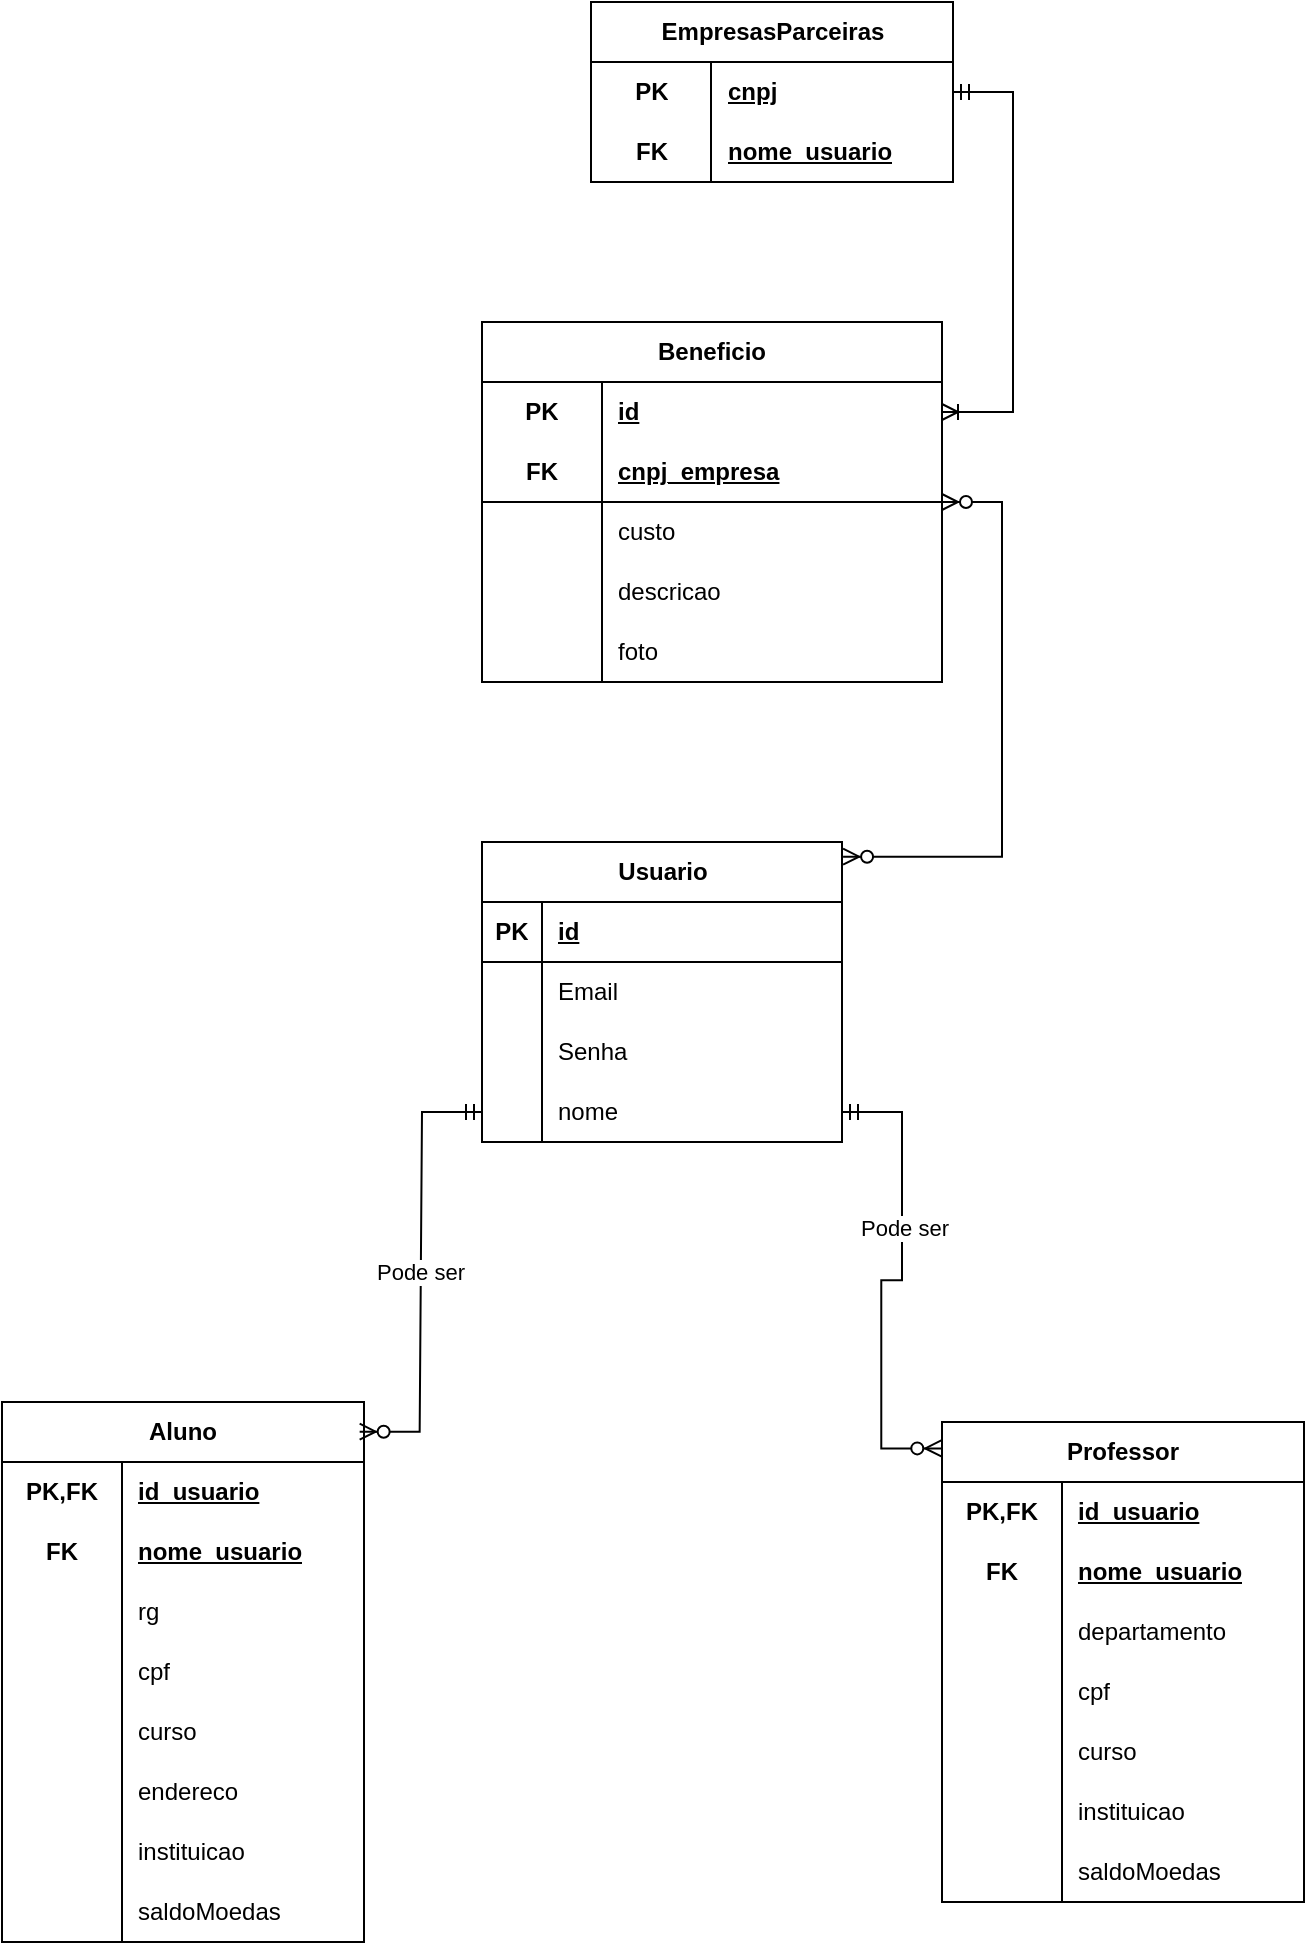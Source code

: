 <mxfile version="28.2.5">
  <diagram name="Página-1" id="c5RzVTUvFR4XCUJ36K5W">
    <mxGraphModel dx="1722" dy="1041" grid="1" gridSize="10" guides="1" tooltips="1" connect="1" arrows="1" fold="1" page="1" pageScale="1" pageWidth="827" pageHeight="1169" math="0" shadow="0">
      <root>
        <mxCell id="0" />
        <mxCell id="1" parent="0" />
        <mxCell id="Tnjlxio_m05dtkCppep4-1" value="Usuario" style="shape=table;startSize=30;container=1;collapsible=1;childLayout=tableLayout;fixedRows=1;rowLines=0;fontStyle=1;align=center;resizeLast=1;html=1;autosize=0;comic=0;shadow=0;swimlaneFillColor=none;strokeColor=default;" vertex="1" parent="1">
          <mxGeometry x="330" y="440" width="180" height="150" as="geometry" />
        </mxCell>
        <mxCell id="Tnjlxio_m05dtkCppep4-2" value="" style="shape=tableRow;horizontal=0;startSize=0;swimlaneHead=0;swimlaneBody=0;fillColor=none;collapsible=0;dropTarget=0;points=[[0,0.5],[1,0.5]];portConstraint=eastwest;top=0;left=0;right=0;bottom=1;autosize=0;comic=0;shadow=0;swimlaneFillColor=none;strokeColor=default;" vertex="1" parent="Tnjlxio_m05dtkCppep4-1">
          <mxGeometry y="30" width="180" height="30" as="geometry" />
        </mxCell>
        <mxCell id="Tnjlxio_m05dtkCppep4-3" value="PK" style="shape=partialRectangle;connectable=0;fillColor=none;top=0;left=0;bottom=0;right=0;fontStyle=1;overflow=hidden;whiteSpace=wrap;html=1;autosize=0;comic=0;shadow=0;swimlaneFillColor=none;strokeColor=default;" vertex="1" parent="Tnjlxio_m05dtkCppep4-2">
          <mxGeometry width="30" height="30" as="geometry">
            <mxRectangle width="30" height="30" as="alternateBounds" />
          </mxGeometry>
        </mxCell>
        <mxCell id="Tnjlxio_m05dtkCppep4-4" value="id" style="shape=partialRectangle;connectable=0;fillColor=none;top=0;left=0;bottom=0;right=0;align=left;spacingLeft=6;fontStyle=5;overflow=hidden;whiteSpace=wrap;html=1;autosize=0;comic=0;shadow=0;swimlaneFillColor=none;strokeColor=default;" vertex="1" parent="Tnjlxio_m05dtkCppep4-2">
          <mxGeometry x="30" width="150" height="30" as="geometry">
            <mxRectangle width="150" height="30" as="alternateBounds" />
          </mxGeometry>
        </mxCell>
        <mxCell id="Tnjlxio_m05dtkCppep4-5" value="" style="shape=tableRow;horizontal=0;startSize=0;swimlaneHead=0;swimlaneBody=0;fillColor=none;collapsible=0;dropTarget=0;points=[[0,0.5],[1,0.5]];portConstraint=eastwest;top=0;left=0;right=0;bottom=0;autosize=0;comic=0;shadow=0;swimlaneFillColor=none;strokeColor=default;" vertex="1" parent="Tnjlxio_m05dtkCppep4-1">
          <mxGeometry y="60" width="180" height="30" as="geometry" />
        </mxCell>
        <mxCell id="Tnjlxio_m05dtkCppep4-6" value="" style="shape=partialRectangle;connectable=0;fillColor=none;top=0;left=0;bottom=0;right=0;editable=1;overflow=hidden;whiteSpace=wrap;html=1;autosize=0;comic=0;shadow=0;swimlaneFillColor=none;strokeColor=default;" vertex="1" parent="Tnjlxio_m05dtkCppep4-5">
          <mxGeometry width="30" height="30" as="geometry">
            <mxRectangle width="30" height="30" as="alternateBounds" />
          </mxGeometry>
        </mxCell>
        <mxCell id="Tnjlxio_m05dtkCppep4-7" value="Email" style="shape=partialRectangle;connectable=0;fillColor=none;top=0;left=0;bottom=0;right=0;align=left;spacingLeft=6;overflow=hidden;whiteSpace=wrap;html=1;autosize=0;comic=0;shadow=0;swimlaneFillColor=none;strokeColor=default;" vertex="1" parent="Tnjlxio_m05dtkCppep4-5">
          <mxGeometry x="30" width="150" height="30" as="geometry">
            <mxRectangle width="150" height="30" as="alternateBounds" />
          </mxGeometry>
        </mxCell>
        <mxCell id="Tnjlxio_m05dtkCppep4-8" value="" style="shape=tableRow;horizontal=0;startSize=0;swimlaneHead=0;swimlaneBody=0;fillColor=none;collapsible=0;dropTarget=0;points=[[0,0.5],[1,0.5]];portConstraint=eastwest;top=0;left=0;right=0;bottom=0;autosize=0;comic=0;shadow=0;swimlaneFillColor=none;strokeColor=default;" vertex="1" parent="Tnjlxio_m05dtkCppep4-1">
          <mxGeometry y="90" width="180" height="30" as="geometry" />
        </mxCell>
        <mxCell id="Tnjlxio_m05dtkCppep4-9" value="" style="shape=partialRectangle;connectable=0;fillColor=none;top=0;left=0;bottom=0;right=0;editable=1;overflow=hidden;whiteSpace=wrap;html=1;autosize=0;comic=0;shadow=0;swimlaneFillColor=none;strokeColor=default;" vertex="1" parent="Tnjlxio_m05dtkCppep4-8">
          <mxGeometry width="30" height="30" as="geometry">
            <mxRectangle width="30" height="30" as="alternateBounds" />
          </mxGeometry>
        </mxCell>
        <mxCell id="Tnjlxio_m05dtkCppep4-10" value="Senha" style="shape=partialRectangle;connectable=0;fillColor=none;top=0;left=0;bottom=0;right=0;align=left;spacingLeft=6;overflow=hidden;whiteSpace=wrap;html=1;autosize=0;comic=0;shadow=0;swimlaneFillColor=none;strokeColor=default;" vertex="1" parent="Tnjlxio_m05dtkCppep4-8">
          <mxGeometry x="30" width="150" height="30" as="geometry">
            <mxRectangle width="150" height="30" as="alternateBounds" />
          </mxGeometry>
        </mxCell>
        <mxCell id="Tnjlxio_m05dtkCppep4-208" style="shape=tableRow;horizontal=0;startSize=0;swimlaneHead=0;swimlaneBody=0;fillColor=none;collapsible=0;dropTarget=0;points=[[0,0.5],[1,0.5]];portConstraint=eastwest;top=0;left=0;right=0;bottom=0;autosize=0;comic=0;shadow=0;swimlaneFillColor=none;strokeColor=default;" vertex="1" parent="Tnjlxio_m05dtkCppep4-1">
          <mxGeometry y="120" width="180" height="30" as="geometry" />
        </mxCell>
        <mxCell id="Tnjlxio_m05dtkCppep4-209" style="shape=partialRectangle;connectable=0;fillColor=none;top=0;left=0;bottom=0;right=0;editable=1;overflow=hidden;whiteSpace=wrap;html=1;autosize=0;comic=0;shadow=0;swimlaneFillColor=none;strokeColor=default;" vertex="1" parent="Tnjlxio_m05dtkCppep4-208">
          <mxGeometry width="30" height="30" as="geometry">
            <mxRectangle width="30" height="30" as="alternateBounds" />
          </mxGeometry>
        </mxCell>
        <mxCell id="Tnjlxio_m05dtkCppep4-210" value="nome" style="shape=partialRectangle;connectable=0;fillColor=none;top=0;left=0;bottom=0;right=0;align=left;spacingLeft=6;overflow=hidden;whiteSpace=wrap;html=1;autosize=0;comic=0;shadow=0;swimlaneFillColor=none;strokeColor=default;" vertex="1" parent="Tnjlxio_m05dtkCppep4-208">
          <mxGeometry x="30" width="150" height="30" as="geometry">
            <mxRectangle width="150" height="30" as="alternateBounds" />
          </mxGeometry>
        </mxCell>
        <mxCell id="Tnjlxio_m05dtkCppep4-44" value="Aluno" style="shape=table;startSize=30;container=1;collapsible=1;childLayout=tableLayout;fixedRows=1;rowLines=0;fontStyle=1;align=center;resizeLast=1;html=1;whiteSpace=wrap;strokeColor=default;autosize=0;comic=0;shadow=0;swimlaneFillColor=none;" vertex="1" parent="1">
          <mxGeometry x="90" y="720" width="181" height="270" as="geometry" />
        </mxCell>
        <mxCell id="Tnjlxio_m05dtkCppep4-45" value="" style="shape=tableRow;horizontal=0;startSize=0;swimlaneHead=0;swimlaneBody=0;fillColor=none;collapsible=0;dropTarget=0;points=[[0,0.5],[1,0.5]];portConstraint=eastwest;top=0;left=0;right=0;bottom=0;html=1;autosize=0;comic=0;shadow=0;swimlaneFillColor=none;strokeColor=default;" vertex="1" parent="Tnjlxio_m05dtkCppep4-44">
          <mxGeometry y="30" width="181" height="30" as="geometry" />
        </mxCell>
        <mxCell id="Tnjlxio_m05dtkCppep4-46" value="PK,FK" style="shape=partialRectangle;connectable=0;fillColor=none;top=0;left=0;bottom=0;right=0;fontStyle=1;overflow=hidden;html=1;whiteSpace=wrap;autosize=0;comic=0;shadow=0;swimlaneFillColor=none;strokeColor=default;" vertex="1" parent="Tnjlxio_m05dtkCppep4-45">
          <mxGeometry width="60" height="30" as="geometry">
            <mxRectangle width="60" height="30" as="alternateBounds" />
          </mxGeometry>
        </mxCell>
        <mxCell id="Tnjlxio_m05dtkCppep4-47" value="id_usuario" style="shape=partialRectangle;connectable=0;fillColor=none;top=0;left=0;bottom=0;right=0;align=left;spacingLeft=6;fontStyle=5;overflow=hidden;html=1;whiteSpace=wrap;autosize=0;comic=0;shadow=0;swimlaneFillColor=none;strokeColor=default;" vertex="1" parent="Tnjlxio_m05dtkCppep4-45">
          <mxGeometry x="60" width="121" height="30" as="geometry">
            <mxRectangle width="121" height="30" as="alternateBounds" />
          </mxGeometry>
        </mxCell>
        <mxCell id="Tnjlxio_m05dtkCppep4-248" style="shape=tableRow;horizontal=0;startSize=0;swimlaneHead=0;swimlaneBody=0;fillColor=none;collapsible=0;dropTarget=0;points=[[0,0.5],[1,0.5]];portConstraint=eastwest;top=0;left=0;right=0;bottom=0;html=1;autosize=0;comic=0;shadow=0;swimlaneFillColor=none;strokeColor=default;" vertex="1" parent="Tnjlxio_m05dtkCppep4-44">
          <mxGeometry y="60" width="181" height="30" as="geometry" />
        </mxCell>
        <mxCell id="Tnjlxio_m05dtkCppep4-249" value="FK" style="shape=partialRectangle;connectable=0;fillColor=none;top=0;left=0;bottom=0;right=0;fontStyle=1;overflow=hidden;html=1;whiteSpace=wrap;autosize=0;comic=0;shadow=0;swimlaneFillColor=none;strokeColor=default;" vertex="1" parent="Tnjlxio_m05dtkCppep4-248">
          <mxGeometry width="60" height="30" as="geometry">
            <mxRectangle width="60" height="30" as="alternateBounds" />
          </mxGeometry>
        </mxCell>
        <mxCell id="Tnjlxio_m05dtkCppep4-250" value="nome_usuario" style="shape=partialRectangle;connectable=0;fillColor=none;top=0;left=0;bottom=0;right=0;align=left;spacingLeft=6;fontStyle=5;overflow=hidden;html=1;whiteSpace=wrap;autosize=0;comic=0;shadow=0;swimlaneFillColor=none;strokeColor=default;" vertex="1" parent="Tnjlxio_m05dtkCppep4-248">
          <mxGeometry x="60" width="121" height="30" as="geometry">
            <mxRectangle width="121" height="30" as="alternateBounds" />
          </mxGeometry>
        </mxCell>
        <mxCell id="Tnjlxio_m05dtkCppep4-51" value="" style="shape=tableRow;horizontal=0;startSize=0;swimlaneHead=0;swimlaneBody=0;fillColor=none;collapsible=0;dropTarget=0;points=[[0,0.5],[1,0.5]];portConstraint=eastwest;top=0;left=0;right=0;bottom=0;html=1;autosize=0;comic=0;shadow=0;swimlaneFillColor=none;strokeColor=default;" vertex="1" parent="Tnjlxio_m05dtkCppep4-44">
          <mxGeometry y="90" width="181" height="30" as="geometry" />
        </mxCell>
        <mxCell id="Tnjlxio_m05dtkCppep4-52" value="" style="shape=partialRectangle;connectable=0;fillColor=none;top=0;left=0;bottom=0;right=0;editable=1;overflow=hidden;html=1;whiteSpace=wrap;autosize=0;comic=0;shadow=0;swimlaneFillColor=none;strokeColor=default;" vertex="1" parent="Tnjlxio_m05dtkCppep4-51">
          <mxGeometry width="60" height="30" as="geometry">
            <mxRectangle width="60" height="30" as="alternateBounds" />
          </mxGeometry>
        </mxCell>
        <mxCell id="Tnjlxio_m05dtkCppep4-53" value="rg" style="shape=partialRectangle;connectable=0;fillColor=none;top=0;left=0;bottom=0;right=0;align=left;spacingLeft=6;overflow=hidden;html=1;whiteSpace=wrap;autosize=0;comic=0;shadow=0;swimlaneFillColor=none;strokeColor=default;" vertex="1" parent="Tnjlxio_m05dtkCppep4-51">
          <mxGeometry x="60" width="121" height="30" as="geometry">
            <mxRectangle width="121" height="30" as="alternateBounds" />
          </mxGeometry>
        </mxCell>
        <mxCell id="Tnjlxio_m05dtkCppep4-220" style="shape=tableRow;horizontal=0;startSize=0;swimlaneHead=0;swimlaneBody=0;fillColor=none;collapsible=0;dropTarget=0;points=[[0,0.5],[1,0.5]];portConstraint=eastwest;top=0;left=0;right=0;bottom=0;html=1;autosize=0;comic=0;shadow=0;swimlaneFillColor=none;strokeColor=default;" vertex="1" parent="Tnjlxio_m05dtkCppep4-44">
          <mxGeometry y="120" width="181" height="30" as="geometry" />
        </mxCell>
        <mxCell id="Tnjlxio_m05dtkCppep4-221" style="shape=partialRectangle;connectable=0;fillColor=none;top=0;left=0;bottom=0;right=0;editable=1;overflow=hidden;html=1;whiteSpace=wrap;autosize=0;comic=0;shadow=0;swimlaneFillColor=none;strokeColor=default;" vertex="1" parent="Tnjlxio_m05dtkCppep4-220">
          <mxGeometry width="60" height="30" as="geometry">
            <mxRectangle width="60" height="30" as="alternateBounds" />
          </mxGeometry>
        </mxCell>
        <mxCell id="Tnjlxio_m05dtkCppep4-222" value="cpf" style="shape=partialRectangle;connectable=0;fillColor=none;top=0;left=0;bottom=0;right=0;align=left;spacingLeft=6;overflow=hidden;html=1;whiteSpace=wrap;autosize=0;comic=0;shadow=0;swimlaneFillColor=none;strokeColor=default;" vertex="1" parent="Tnjlxio_m05dtkCppep4-220">
          <mxGeometry x="60" width="121" height="30" as="geometry">
            <mxRectangle width="121" height="30" as="alternateBounds" />
          </mxGeometry>
        </mxCell>
        <mxCell id="Tnjlxio_m05dtkCppep4-54" value="" style="shape=tableRow;horizontal=0;startSize=0;swimlaneHead=0;swimlaneBody=0;fillColor=none;collapsible=0;dropTarget=0;points=[[0,0.5],[1,0.5]];portConstraint=eastwest;top=0;left=0;right=0;bottom=0;html=1;autosize=0;comic=0;shadow=0;swimlaneFillColor=none;strokeColor=default;" vertex="1" parent="Tnjlxio_m05dtkCppep4-44">
          <mxGeometry y="150" width="181" height="30" as="geometry" />
        </mxCell>
        <mxCell id="Tnjlxio_m05dtkCppep4-55" value="" style="shape=partialRectangle;connectable=0;fillColor=none;top=0;left=0;bottom=0;right=0;editable=1;overflow=hidden;html=1;whiteSpace=wrap;autosize=0;comic=0;shadow=0;swimlaneFillColor=none;strokeColor=default;" vertex="1" parent="Tnjlxio_m05dtkCppep4-54">
          <mxGeometry width="60" height="30" as="geometry">
            <mxRectangle width="60" height="30" as="alternateBounds" />
          </mxGeometry>
        </mxCell>
        <mxCell id="Tnjlxio_m05dtkCppep4-56" value="curso" style="shape=partialRectangle;connectable=0;fillColor=none;top=0;left=0;bottom=0;right=0;align=left;spacingLeft=6;overflow=hidden;html=1;whiteSpace=wrap;autosize=0;comic=0;shadow=0;swimlaneFillColor=none;strokeColor=default;" vertex="1" parent="Tnjlxio_m05dtkCppep4-54">
          <mxGeometry x="60" width="121" height="30" as="geometry">
            <mxRectangle width="121" height="30" as="alternateBounds" />
          </mxGeometry>
        </mxCell>
        <mxCell id="Tnjlxio_m05dtkCppep4-57" style="shape=tableRow;horizontal=0;startSize=0;swimlaneHead=0;swimlaneBody=0;fillColor=none;collapsible=0;dropTarget=0;points=[[0,0.5],[1,0.5]];portConstraint=eastwest;top=0;left=0;right=0;bottom=0;html=1;autosize=0;comic=0;shadow=0;swimlaneFillColor=none;strokeColor=default;" vertex="1" parent="Tnjlxio_m05dtkCppep4-44">
          <mxGeometry y="180" width="181" height="30" as="geometry" />
        </mxCell>
        <mxCell id="Tnjlxio_m05dtkCppep4-58" style="shape=partialRectangle;connectable=0;fillColor=none;top=0;left=0;bottom=0;right=0;editable=1;overflow=hidden;html=1;whiteSpace=wrap;autosize=0;comic=0;shadow=0;swimlaneFillColor=none;strokeColor=default;" vertex="1" parent="Tnjlxio_m05dtkCppep4-57">
          <mxGeometry width="60" height="30" as="geometry">
            <mxRectangle width="60" height="30" as="alternateBounds" />
          </mxGeometry>
        </mxCell>
        <mxCell id="Tnjlxio_m05dtkCppep4-59" value="endereco" style="shape=partialRectangle;connectable=0;fillColor=none;top=0;left=0;bottom=0;right=0;align=left;spacingLeft=6;overflow=hidden;html=1;whiteSpace=wrap;autosize=0;comic=0;shadow=0;swimlaneFillColor=none;strokeColor=default;" vertex="1" parent="Tnjlxio_m05dtkCppep4-57">
          <mxGeometry x="60" width="121" height="30" as="geometry">
            <mxRectangle width="121" height="30" as="alternateBounds" />
          </mxGeometry>
        </mxCell>
        <mxCell id="Tnjlxio_m05dtkCppep4-214" style="shape=tableRow;horizontal=0;startSize=0;swimlaneHead=0;swimlaneBody=0;fillColor=none;collapsible=0;dropTarget=0;points=[[0,0.5],[1,0.5]];portConstraint=eastwest;top=0;left=0;right=0;bottom=0;html=1;autosize=0;comic=0;shadow=0;swimlaneFillColor=none;strokeColor=default;" vertex="1" parent="Tnjlxio_m05dtkCppep4-44">
          <mxGeometry y="210" width="181" height="30" as="geometry" />
        </mxCell>
        <mxCell id="Tnjlxio_m05dtkCppep4-215" style="shape=partialRectangle;connectable=0;fillColor=none;top=0;left=0;bottom=0;right=0;editable=1;overflow=hidden;html=1;whiteSpace=wrap;autosize=0;comic=0;shadow=0;swimlaneFillColor=none;strokeColor=default;" vertex="1" parent="Tnjlxio_m05dtkCppep4-214">
          <mxGeometry width="60" height="30" as="geometry">
            <mxRectangle width="60" height="30" as="alternateBounds" />
          </mxGeometry>
        </mxCell>
        <mxCell id="Tnjlxio_m05dtkCppep4-216" value="instituicao" style="shape=partialRectangle;connectable=0;fillColor=none;top=0;left=0;bottom=0;right=0;align=left;spacingLeft=6;overflow=hidden;html=1;whiteSpace=wrap;autosize=0;comic=0;shadow=0;swimlaneFillColor=none;strokeColor=default;" vertex="1" parent="Tnjlxio_m05dtkCppep4-214">
          <mxGeometry x="60" width="121" height="30" as="geometry">
            <mxRectangle width="121" height="30" as="alternateBounds" />
          </mxGeometry>
        </mxCell>
        <mxCell id="Tnjlxio_m05dtkCppep4-217" style="shape=tableRow;horizontal=0;startSize=0;swimlaneHead=0;swimlaneBody=0;fillColor=none;collapsible=0;dropTarget=0;points=[[0,0.5],[1,0.5]];portConstraint=eastwest;top=0;left=0;right=0;bottom=0;html=1;autosize=0;comic=0;shadow=0;swimlaneFillColor=none;strokeColor=default;" vertex="1" parent="Tnjlxio_m05dtkCppep4-44">
          <mxGeometry y="240" width="181" height="30" as="geometry" />
        </mxCell>
        <mxCell id="Tnjlxio_m05dtkCppep4-218" style="shape=partialRectangle;connectable=0;fillColor=none;top=0;left=0;bottom=0;right=0;editable=1;overflow=hidden;html=1;whiteSpace=wrap;autosize=0;comic=0;shadow=0;swimlaneFillColor=none;strokeColor=default;" vertex="1" parent="Tnjlxio_m05dtkCppep4-217">
          <mxGeometry width="60" height="30" as="geometry">
            <mxRectangle width="60" height="30" as="alternateBounds" />
          </mxGeometry>
        </mxCell>
        <mxCell id="Tnjlxio_m05dtkCppep4-219" value="saldoMoedas" style="shape=partialRectangle;connectable=0;fillColor=none;top=0;left=0;bottom=0;right=0;align=left;spacingLeft=6;overflow=hidden;html=1;whiteSpace=wrap;autosize=0;comic=0;shadow=0;swimlaneFillColor=none;strokeColor=default;" vertex="1" parent="Tnjlxio_m05dtkCppep4-217">
          <mxGeometry x="60" width="121" height="30" as="geometry">
            <mxRectangle width="121" height="30" as="alternateBounds" />
          </mxGeometry>
        </mxCell>
        <mxCell id="Tnjlxio_m05dtkCppep4-112" value="EmpresasParceiras" style="shape=table;startSize=30;container=1;collapsible=1;childLayout=tableLayout;fixedRows=1;rowLines=0;fontStyle=1;align=center;resizeLast=1;html=1;whiteSpace=wrap;strokeColor=default;autosize=0;comic=0;shadow=0;swimlaneFillColor=none;" vertex="1" parent="1">
          <mxGeometry x="384.5" y="20" width="181" height="90" as="geometry">
            <mxRectangle x="384.5" y="20" width="150" height="30" as="alternateBounds" />
          </mxGeometry>
        </mxCell>
        <mxCell id="Tnjlxio_m05dtkCppep4-113" value="" style="shape=tableRow;horizontal=0;startSize=0;swimlaneHead=0;swimlaneBody=0;fillColor=none;collapsible=0;dropTarget=0;points=[[0,0.5],[1,0.5]];portConstraint=eastwest;top=0;left=0;right=0;bottom=0;html=1;autosize=0;comic=0;shadow=0;swimlaneFillColor=none;strokeColor=default;" vertex="1" parent="Tnjlxio_m05dtkCppep4-112">
          <mxGeometry y="30" width="181" height="30" as="geometry" />
        </mxCell>
        <mxCell id="Tnjlxio_m05dtkCppep4-114" value="PK" style="shape=partialRectangle;connectable=0;fillColor=none;top=0;left=0;bottom=0;right=0;fontStyle=1;overflow=hidden;html=1;whiteSpace=wrap;autosize=0;comic=0;shadow=0;swimlaneFillColor=none;strokeColor=default;" vertex="1" parent="Tnjlxio_m05dtkCppep4-113">
          <mxGeometry width="60" height="30" as="geometry">
            <mxRectangle width="60" height="30" as="alternateBounds" />
          </mxGeometry>
        </mxCell>
        <mxCell id="Tnjlxio_m05dtkCppep4-115" value="cnpj " style="shape=partialRectangle;connectable=0;fillColor=none;top=0;left=0;bottom=0;right=0;align=left;spacingLeft=6;fontStyle=5;overflow=hidden;html=1;whiteSpace=wrap;autosize=0;comic=0;shadow=0;swimlaneFillColor=none;strokeColor=default;" vertex="1" parent="Tnjlxio_m05dtkCppep4-113">
          <mxGeometry x="60" width="121" height="30" as="geometry">
            <mxRectangle width="121" height="30" as="alternateBounds" />
          </mxGeometry>
        </mxCell>
        <mxCell id="Tnjlxio_m05dtkCppep4-266" style="shape=tableRow;horizontal=0;startSize=0;swimlaneHead=0;swimlaneBody=0;fillColor=none;collapsible=0;dropTarget=0;points=[[0,0.5],[1,0.5]];portConstraint=eastwest;top=0;left=0;right=0;bottom=0;html=1;autosize=0;comic=0;shadow=0;swimlaneFillColor=none;strokeColor=default;" vertex="1" parent="Tnjlxio_m05dtkCppep4-112">
          <mxGeometry y="60" width="181" height="30" as="geometry" />
        </mxCell>
        <mxCell id="Tnjlxio_m05dtkCppep4-267" value="FK" style="shape=partialRectangle;connectable=0;fillColor=none;top=0;left=0;bottom=0;right=0;fontStyle=1;overflow=hidden;html=1;whiteSpace=wrap;autosize=0;comic=0;shadow=0;swimlaneFillColor=none;strokeColor=default;" vertex="1" parent="Tnjlxio_m05dtkCppep4-266">
          <mxGeometry width="60" height="30" as="geometry">
            <mxRectangle width="60" height="30" as="alternateBounds" />
          </mxGeometry>
        </mxCell>
        <mxCell id="Tnjlxio_m05dtkCppep4-268" value="nome_usuario" style="shape=partialRectangle;connectable=0;fillColor=none;top=0;left=0;bottom=0;right=0;align=left;spacingLeft=6;fontStyle=5;overflow=hidden;html=1;whiteSpace=wrap;autosize=0;comic=0;shadow=0;swimlaneFillColor=none;strokeColor=default;" vertex="1" parent="Tnjlxio_m05dtkCppep4-266">
          <mxGeometry x="60" width="121" height="30" as="geometry">
            <mxRectangle width="121" height="30" as="alternateBounds" />
          </mxGeometry>
        </mxCell>
        <mxCell id="Tnjlxio_m05dtkCppep4-128" value="Beneficio" style="shape=table;startSize=30;container=1;collapsible=1;childLayout=tableLayout;fixedRows=1;rowLines=0;fontStyle=1;align=center;resizeLast=1;html=1;whiteSpace=wrap;strokeColor=default;autosize=0;comic=0;shadow=0;swimlaneFillColor=none;" vertex="1" parent="1">
          <mxGeometry x="330" y="180" width="230" height="180" as="geometry" />
        </mxCell>
        <mxCell id="Tnjlxio_m05dtkCppep4-129" value="" style="shape=tableRow;horizontal=0;startSize=0;swimlaneHead=0;swimlaneBody=0;fillColor=none;collapsible=0;dropTarget=0;points=[[0,0.5],[1,0.5]];portConstraint=eastwest;top=0;left=0;right=0;bottom=0;html=1;autosize=0;comic=0;shadow=0;swimlaneFillColor=none;strokeColor=default;" vertex="1" parent="Tnjlxio_m05dtkCppep4-128">
          <mxGeometry y="30" width="230" height="30" as="geometry" />
        </mxCell>
        <mxCell id="Tnjlxio_m05dtkCppep4-130" value="PK" style="shape=partialRectangle;connectable=0;fillColor=none;top=0;left=0;bottom=0;right=0;fontStyle=1;overflow=hidden;html=1;whiteSpace=wrap;autosize=0;comic=0;shadow=0;swimlaneFillColor=none;strokeColor=default;" vertex="1" parent="Tnjlxio_m05dtkCppep4-129">
          <mxGeometry width="60" height="30" as="geometry">
            <mxRectangle width="60" height="30" as="alternateBounds" />
          </mxGeometry>
        </mxCell>
        <mxCell id="Tnjlxio_m05dtkCppep4-131" value="id" style="shape=partialRectangle;connectable=0;fillColor=none;top=0;left=0;bottom=0;right=0;align=left;spacingLeft=6;fontStyle=5;overflow=hidden;html=1;whiteSpace=wrap;autosize=0;comic=0;shadow=0;swimlaneFillColor=none;strokeColor=default;" vertex="1" parent="Tnjlxio_m05dtkCppep4-129">
          <mxGeometry x="60" width="170" height="30" as="geometry">
            <mxRectangle width="170" height="30" as="alternateBounds" />
          </mxGeometry>
        </mxCell>
        <mxCell id="Tnjlxio_m05dtkCppep4-132" value="" style="shape=tableRow;horizontal=0;startSize=0;swimlaneHead=0;swimlaneBody=0;fillColor=none;collapsible=0;dropTarget=0;points=[[0,0.5],[1,0.5]];portConstraint=eastwest;top=0;left=0;right=0;bottom=1;html=1;autosize=0;comic=0;shadow=0;swimlaneFillColor=none;strokeColor=default;" vertex="1" parent="Tnjlxio_m05dtkCppep4-128">
          <mxGeometry y="60" width="230" height="30" as="geometry" />
        </mxCell>
        <mxCell id="Tnjlxio_m05dtkCppep4-133" value="FK" style="shape=partialRectangle;connectable=0;fillColor=none;top=0;left=0;bottom=0;right=0;fontStyle=1;overflow=hidden;html=1;whiteSpace=wrap;autosize=0;comic=0;shadow=0;swimlaneFillColor=none;strokeColor=default;" vertex="1" parent="Tnjlxio_m05dtkCppep4-132">
          <mxGeometry width="60" height="30" as="geometry">
            <mxRectangle width="60" height="30" as="alternateBounds" />
          </mxGeometry>
        </mxCell>
        <mxCell id="Tnjlxio_m05dtkCppep4-134" value="cnpj_empresa" style="shape=partialRectangle;connectable=0;fillColor=none;top=0;left=0;bottom=0;right=0;align=left;spacingLeft=6;fontStyle=5;overflow=hidden;html=1;whiteSpace=wrap;autosize=0;comic=0;shadow=0;swimlaneFillColor=none;strokeColor=default;" vertex="1" parent="Tnjlxio_m05dtkCppep4-132">
          <mxGeometry x="60" width="170" height="30" as="geometry">
            <mxRectangle width="170" height="30" as="alternateBounds" />
          </mxGeometry>
        </mxCell>
        <mxCell id="Tnjlxio_m05dtkCppep4-138" value="" style="shape=tableRow;horizontal=0;startSize=0;swimlaneHead=0;swimlaneBody=0;fillColor=none;collapsible=0;dropTarget=0;points=[[0,0.5],[1,0.5]];portConstraint=eastwest;top=0;left=0;right=0;bottom=0;html=1;autosize=0;comic=0;shadow=0;swimlaneFillColor=none;strokeColor=default;" vertex="1" parent="Tnjlxio_m05dtkCppep4-128">
          <mxGeometry y="90" width="230" height="30" as="geometry" />
        </mxCell>
        <mxCell id="Tnjlxio_m05dtkCppep4-139" value="" style="shape=partialRectangle;connectable=0;fillColor=none;top=0;left=0;bottom=0;right=0;editable=1;overflow=hidden;html=1;whiteSpace=wrap;autosize=0;comic=0;shadow=0;swimlaneFillColor=none;strokeColor=default;" vertex="1" parent="Tnjlxio_m05dtkCppep4-138">
          <mxGeometry width="60" height="30" as="geometry">
            <mxRectangle width="60" height="30" as="alternateBounds" />
          </mxGeometry>
        </mxCell>
        <mxCell id="Tnjlxio_m05dtkCppep4-140" value="custo" style="shape=partialRectangle;connectable=0;fillColor=none;top=0;left=0;bottom=0;right=0;align=left;spacingLeft=6;overflow=hidden;html=1;whiteSpace=wrap;autosize=0;comic=0;shadow=0;swimlaneFillColor=none;strokeColor=default;" vertex="1" parent="Tnjlxio_m05dtkCppep4-138">
          <mxGeometry x="60" width="170" height="30" as="geometry">
            <mxRectangle width="170" height="30" as="alternateBounds" />
          </mxGeometry>
        </mxCell>
        <mxCell id="Tnjlxio_m05dtkCppep4-141" value="" style="shape=tableRow;horizontal=0;startSize=0;swimlaneHead=0;swimlaneBody=0;fillColor=none;collapsible=0;dropTarget=0;points=[[0,0.5],[1,0.5]];portConstraint=eastwest;top=0;left=0;right=0;bottom=0;html=1;autosize=0;comic=0;shadow=0;swimlaneFillColor=none;strokeColor=default;" vertex="1" parent="Tnjlxio_m05dtkCppep4-128">
          <mxGeometry y="120" width="230" height="30" as="geometry" />
        </mxCell>
        <mxCell id="Tnjlxio_m05dtkCppep4-142" value="" style="shape=partialRectangle;connectable=0;fillColor=none;top=0;left=0;bottom=0;right=0;editable=1;overflow=hidden;html=1;whiteSpace=wrap;autosize=0;comic=0;shadow=0;swimlaneFillColor=none;strokeColor=default;" vertex="1" parent="Tnjlxio_m05dtkCppep4-141">
          <mxGeometry width="60" height="30" as="geometry">
            <mxRectangle width="60" height="30" as="alternateBounds" />
          </mxGeometry>
        </mxCell>
        <mxCell id="Tnjlxio_m05dtkCppep4-143" value="descricao" style="shape=partialRectangle;connectable=0;fillColor=none;top=0;left=0;bottom=0;right=0;align=left;spacingLeft=6;overflow=hidden;html=1;whiteSpace=wrap;autosize=0;comic=0;shadow=0;swimlaneFillColor=none;strokeColor=default;" vertex="1" parent="Tnjlxio_m05dtkCppep4-141">
          <mxGeometry x="60" width="170" height="30" as="geometry">
            <mxRectangle width="170" height="30" as="alternateBounds" />
          </mxGeometry>
        </mxCell>
        <mxCell id="Tnjlxio_m05dtkCppep4-144" style="shape=tableRow;horizontal=0;startSize=0;swimlaneHead=0;swimlaneBody=0;fillColor=none;collapsible=0;dropTarget=0;points=[[0,0.5],[1,0.5]];portConstraint=eastwest;top=0;left=0;right=0;bottom=0;html=1;autosize=0;comic=0;shadow=0;swimlaneFillColor=none;strokeColor=default;" vertex="1" parent="Tnjlxio_m05dtkCppep4-128">
          <mxGeometry y="150" width="230" height="30" as="geometry" />
        </mxCell>
        <mxCell id="Tnjlxio_m05dtkCppep4-145" style="shape=partialRectangle;connectable=0;fillColor=none;top=0;left=0;bottom=0;right=0;editable=1;overflow=hidden;html=1;whiteSpace=wrap;autosize=0;comic=0;shadow=0;swimlaneFillColor=none;strokeColor=default;" vertex="1" parent="Tnjlxio_m05dtkCppep4-144">
          <mxGeometry width="60" height="30" as="geometry">
            <mxRectangle width="60" height="30" as="alternateBounds" />
          </mxGeometry>
        </mxCell>
        <mxCell id="Tnjlxio_m05dtkCppep4-146" value="foto" style="shape=partialRectangle;connectable=0;fillColor=none;top=0;left=0;bottom=0;right=0;align=left;spacingLeft=6;overflow=hidden;html=1;whiteSpace=wrap;autosize=0;comic=0;shadow=0;swimlaneFillColor=none;strokeColor=default;" vertex="1" parent="Tnjlxio_m05dtkCppep4-144">
          <mxGeometry x="60" width="170" height="30" as="geometry">
            <mxRectangle width="170" height="30" as="alternateBounds" />
          </mxGeometry>
        </mxCell>
        <mxCell id="Tnjlxio_m05dtkCppep4-223" value="Professor" style="shape=table;startSize=30;container=1;collapsible=1;childLayout=tableLayout;fixedRows=1;rowLines=0;fontStyle=1;align=center;resizeLast=1;html=1;whiteSpace=wrap;strokeColor=default;autosize=0;comic=0;shadow=0;swimlaneFillColor=none;" vertex="1" parent="1">
          <mxGeometry x="560" y="730" width="181" height="240" as="geometry" />
        </mxCell>
        <mxCell id="Tnjlxio_m05dtkCppep4-224" value="" style="shape=tableRow;horizontal=0;startSize=0;swimlaneHead=0;swimlaneBody=0;fillColor=none;collapsible=0;dropTarget=0;points=[[0,0.5],[1,0.5]];portConstraint=eastwest;top=0;left=0;right=0;bottom=0;html=1;autosize=0;comic=0;shadow=0;swimlaneFillColor=none;strokeColor=default;" vertex="1" parent="Tnjlxio_m05dtkCppep4-223">
          <mxGeometry y="30" width="181" height="30" as="geometry" />
        </mxCell>
        <mxCell id="Tnjlxio_m05dtkCppep4-225" value="PK,FK" style="shape=partialRectangle;connectable=0;fillColor=none;top=0;left=0;bottom=0;right=0;fontStyle=1;overflow=hidden;html=1;whiteSpace=wrap;autosize=0;comic=0;shadow=0;swimlaneFillColor=none;strokeColor=default;" vertex="1" parent="Tnjlxio_m05dtkCppep4-224">
          <mxGeometry width="60" height="30" as="geometry">
            <mxRectangle width="60" height="30" as="alternateBounds" />
          </mxGeometry>
        </mxCell>
        <mxCell id="Tnjlxio_m05dtkCppep4-226" value="id_usuario" style="shape=partialRectangle;connectable=0;fillColor=none;top=0;left=0;bottom=0;right=0;align=left;spacingLeft=6;fontStyle=5;overflow=hidden;html=1;whiteSpace=wrap;autosize=0;comic=0;shadow=0;swimlaneFillColor=none;strokeColor=default;" vertex="1" parent="Tnjlxio_m05dtkCppep4-224">
          <mxGeometry x="60" width="121" height="30" as="geometry">
            <mxRectangle width="121" height="30" as="alternateBounds" />
          </mxGeometry>
        </mxCell>
        <mxCell id="Tnjlxio_m05dtkCppep4-254" style="shape=tableRow;horizontal=0;startSize=0;swimlaneHead=0;swimlaneBody=0;fillColor=none;collapsible=0;dropTarget=0;points=[[0,0.5],[1,0.5]];portConstraint=eastwest;top=0;left=0;right=0;bottom=0;html=1;autosize=0;comic=0;shadow=0;swimlaneFillColor=none;strokeColor=default;" vertex="1" parent="Tnjlxio_m05dtkCppep4-223">
          <mxGeometry y="60" width="181" height="30" as="geometry" />
        </mxCell>
        <mxCell id="Tnjlxio_m05dtkCppep4-255" value="FK" style="shape=partialRectangle;connectable=0;fillColor=none;top=0;left=0;bottom=0;right=0;fontStyle=1;overflow=hidden;html=1;whiteSpace=wrap;autosize=0;comic=0;shadow=0;swimlaneFillColor=none;strokeColor=default;" vertex="1" parent="Tnjlxio_m05dtkCppep4-254">
          <mxGeometry width="60" height="30" as="geometry">
            <mxRectangle width="60" height="30" as="alternateBounds" />
          </mxGeometry>
        </mxCell>
        <mxCell id="Tnjlxio_m05dtkCppep4-256" value="nome_usuario" style="shape=partialRectangle;connectable=0;fillColor=none;top=0;left=0;bottom=0;right=0;align=left;spacingLeft=6;fontStyle=5;overflow=hidden;html=1;whiteSpace=wrap;autosize=0;comic=0;shadow=0;swimlaneFillColor=none;strokeColor=default;" vertex="1" parent="Tnjlxio_m05dtkCppep4-254">
          <mxGeometry x="60" width="121" height="30" as="geometry">
            <mxRectangle width="121" height="30" as="alternateBounds" />
          </mxGeometry>
        </mxCell>
        <mxCell id="Tnjlxio_m05dtkCppep4-227" value="" style="shape=tableRow;horizontal=0;startSize=0;swimlaneHead=0;swimlaneBody=0;fillColor=none;collapsible=0;dropTarget=0;points=[[0,0.5],[1,0.5]];portConstraint=eastwest;top=0;left=0;right=0;bottom=0;html=1;autosize=0;comic=0;shadow=0;swimlaneFillColor=none;strokeColor=default;" vertex="1" parent="Tnjlxio_m05dtkCppep4-223">
          <mxGeometry y="90" width="181" height="30" as="geometry" />
        </mxCell>
        <mxCell id="Tnjlxio_m05dtkCppep4-228" value="" style="shape=partialRectangle;connectable=0;fillColor=none;top=0;left=0;bottom=0;right=0;editable=1;overflow=hidden;html=1;whiteSpace=wrap;autosize=0;comic=0;shadow=0;swimlaneFillColor=none;strokeColor=default;" vertex="1" parent="Tnjlxio_m05dtkCppep4-227">
          <mxGeometry width="60" height="30" as="geometry">
            <mxRectangle width="60" height="30" as="alternateBounds" />
          </mxGeometry>
        </mxCell>
        <mxCell id="Tnjlxio_m05dtkCppep4-229" value="departamento" style="shape=partialRectangle;connectable=0;fillColor=none;top=0;left=0;bottom=0;right=0;align=left;spacingLeft=6;overflow=hidden;html=1;whiteSpace=wrap;autosize=0;comic=0;shadow=0;swimlaneFillColor=none;strokeColor=default;" vertex="1" parent="Tnjlxio_m05dtkCppep4-227">
          <mxGeometry x="60" width="121" height="30" as="geometry">
            <mxRectangle width="121" height="30" as="alternateBounds" />
          </mxGeometry>
        </mxCell>
        <mxCell id="Tnjlxio_m05dtkCppep4-230" style="shape=tableRow;horizontal=0;startSize=0;swimlaneHead=0;swimlaneBody=0;fillColor=none;collapsible=0;dropTarget=0;points=[[0,0.5],[1,0.5]];portConstraint=eastwest;top=0;left=0;right=0;bottom=0;html=1;autosize=0;comic=0;shadow=0;swimlaneFillColor=none;strokeColor=default;" vertex="1" parent="Tnjlxio_m05dtkCppep4-223">
          <mxGeometry y="120" width="181" height="30" as="geometry" />
        </mxCell>
        <mxCell id="Tnjlxio_m05dtkCppep4-231" style="shape=partialRectangle;connectable=0;fillColor=none;top=0;left=0;bottom=0;right=0;editable=1;overflow=hidden;html=1;whiteSpace=wrap;autosize=0;comic=0;shadow=0;swimlaneFillColor=none;strokeColor=default;" vertex="1" parent="Tnjlxio_m05dtkCppep4-230">
          <mxGeometry width="60" height="30" as="geometry">
            <mxRectangle width="60" height="30" as="alternateBounds" />
          </mxGeometry>
        </mxCell>
        <mxCell id="Tnjlxio_m05dtkCppep4-232" value="cpf" style="shape=partialRectangle;connectable=0;fillColor=none;top=0;left=0;bottom=0;right=0;align=left;spacingLeft=6;overflow=hidden;html=1;whiteSpace=wrap;autosize=0;comic=0;shadow=0;swimlaneFillColor=none;strokeColor=default;" vertex="1" parent="Tnjlxio_m05dtkCppep4-230">
          <mxGeometry x="60" width="121" height="30" as="geometry">
            <mxRectangle width="121" height="30" as="alternateBounds" />
          </mxGeometry>
        </mxCell>
        <mxCell id="Tnjlxio_m05dtkCppep4-233" value="" style="shape=tableRow;horizontal=0;startSize=0;swimlaneHead=0;swimlaneBody=0;fillColor=none;collapsible=0;dropTarget=0;points=[[0,0.5],[1,0.5]];portConstraint=eastwest;top=0;left=0;right=0;bottom=0;html=1;autosize=0;comic=0;shadow=0;swimlaneFillColor=none;strokeColor=default;" vertex="1" parent="Tnjlxio_m05dtkCppep4-223">
          <mxGeometry y="150" width="181" height="30" as="geometry" />
        </mxCell>
        <mxCell id="Tnjlxio_m05dtkCppep4-234" value="" style="shape=partialRectangle;connectable=0;fillColor=none;top=0;left=0;bottom=0;right=0;editable=1;overflow=hidden;html=1;whiteSpace=wrap;autosize=0;comic=0;shadow=0;swimlaneFillColor=none;strokeColor=default;" vertex="1" parent="Tnjlxio_m05dtkCppep4-233">
          <mxGeometry width="60" height="30" as="geometry">
            <mxRectangle width="60" height="30" as="alternateBounds" />
          </mxGeometry>
        </mxCell>
        <mxCell id="Tnjlxio_m05dtkCppep4-235" value="curso" style="shape=partialRectangle;connectable=0;fillColor=none;top=0;left=0;bottom=0;right=0;align=left;spacingLeft=6;overflow=hidden;html=1;whiteSpace=wrap;autosize=0;comic=0;shadow=0;swimlaneFillColor=none;strokeColor=default;" vertex="1" parent="Tnjlxio_m05dtkCppep4-233">
          <mxGeometry x="60" width="121" height="30" as="geometry">
            <mxRectangle width="121" height="30" as="alternateBounds" />
          </mxGeometry>
        </mxCell>
        <mxCell id="Tnjlxio_m05dtkCppep4-239" style="shape=tableRow;horizontal=0;startSize=0;swimlaneHead=0;swimlaneBody=0;fillColor=none;collapsible=0;dropTarget=0;points=[[0,0.5],[1,0.5]];portConstraint=eastwest;top=0;left=0;right=0;bottom=0;html=1;autosize=0;comic=0;shadow=0;swimlaneFillColor=none;strokeColor=default;" vertex="1" parent="Tnjlxio_m05dtkCppep4-223">
          <mxGeometry y="180" width="181" height="30" as="geometry" />
        </mxCell>
        <mxCell id="Tnjlxio_m05dtkCppep4-240" style="shape=partialRectangle;connectable=0;fillColor=none;top=0;left=0;bottom=0;right=0;editable=1;overflow=hidden;html=1;whiteSpace=wrap;autosize=0;comic=0;shadow=0;swimlaneFillColor=none;strokeColor=default;" vertex="1" parent="Tnjlxio_m05dtkCppep4-239">
          <mxGeometry width="60" height="30" as="geometry">
            <mxRectangle width="60" height="30" as="alternateBounds" />
          </mxGeometry>
        </mxCell>
        <mxCell id="Tnjlxio_m05dtkCppep4-241" value="instituicao" style="shape=partialRectangle;connectable=0;fillColor=none;top=0;left=0;bottom=0;right=0;align=left;spacingLeft=6;overflow=hidden;html=1;whiteSpace=wrap;autosize=0;comic=0;shadow=0;swimlaneFillColor=none;strokeColor=default;" vertex="1" parent="Tnjlxio_m05dtkCppep4-239">
          <mxGeometry x="60" width="121" height="30" as="geometry">
            <mxRectangle width="121" height="30" as="alternateBounds" />
          </mxGeometry>
        </mxCell>
        <mxCell id="Tnjlxio_m05dtkCppep4-242" style="shape=tableRow;horizontal=0;startSize=0;swimlaneHead=0;swimlaneBody=0;fillColor=none;collapsible=0;dropTarget=0;points=[[0,0.5],[1,0.5]];portConstraint=eastwest;top=0;left=0;right=0;bottom=0;html=1;autosize=0;comic=0;shadow=0;swimlaneFillColor=none;strokeColor=default;" vertex="1" parent="Tnjlxio_m05dtkCppep4-223">
          <mxGeometry y="210" width="181" height="30" as="geometry" />
        </mxCell>
        <mxCell id="Tnjlxio_m05dtkCppep4-243" style="shape=partialRectangle;connectable=0;fillColor=none;top=0;left=0;bottom=0;right=0;editable=1;overflow=hidden;html=1;whiteSpace=wrap;autosize=0;comic=0;shadow=0;swimlaneFillColor=none;strokeColor=default;" vertex="1" parent="Tnjlxio_m05dtkCppep4-242">
          <mxGeometry width="60" height="30" as="geometry">
            <mxRectangle width="60" height="30" as="alternateBounds" />
          </mxGeometry>
        </mxCell>
        <mxCell id="Tnjlxio_m05dtkCppep4-244" value="saldoMoedas" style="shape=partialRectangle;connectable=0;fillColor=none;top=0;left=0;bottom=0;right=0;align=left;spacingLeft=6;overflow=hidden;html=1;whiteSpace=wrap;autosize=0;comic=0;shadow=0;swimlaneFillColor=none;strokeColor=default;" vertex="1" parent="Tnjlxio_m05dtkCppep4-242">
          <mxGeometry x="60" width="121" height="30" as="geometry">
            <mxRectangle width="121" height="30" as="alternateBounds" />
          </mxGeometry>
        </mxCell>
        <mxCell id="Tnjlxio_m05dtkCppep4-269" value="" style="edgeStyle=entityRelationEdgeStyle;fontSize=12;html=1;endArrow=ERzeroToMany;startArrow=ERmandOne;rounded=0;exitX=0;exitY=0.5;exitDx=0;exitDy=0;entryX=0.988;entryY=0.055;entryDx=0;entryDy=0;entryPerimeter=0;" edge="1" parent="1" source="Tnjlxio_m05dtkCppep4-208" target="Tnjlxio_m05dtkCppep4-44">
          <mxGeometry width="100" height="100" relative="1" as="geometry">
            <mxPoint x="160" y="670" as="sourcePoint" />
            <mxPoint x="260" y="570" as="targetPoint" />
            <Array as="points">
              <mxPoint x="190" y="710" />
            </Array>
          </mxGeometry>
        </mxCell>
        <mxCell id="Tnjlxio_m05dtkCppep4-274" value="Pode ser" style="edgeLabel;html=1;align=center;verticalAlign=middle;resizable=0;points=[];" vertex="1" connectable="0" parent="Tnjlxio_m05dtkCppep4-269">
          <mxGeometry x="0.001" y="-1" relative="1" as="geometry">
            <mxPoint as="offset" />
          </mxGeometry>
        </mxCell>
        <mxCell id="Tnjlxio_m05dtkCppep4-270" value="" style="edgeStyle=entityRelationEdgeStyle;fontSize=12;html=1;endArrow=ERzeroToMany;startArrow=ERmandOne;rounded=0;exitX=1;exitY=0.5;exitDx=0;exitDy=0;entryX=-0.002;entryY=0.055;entryDx=0;entryDy=0;entryPerimeter=0;" edge="1" parent="1" source="Tnjlxio_m05dtkCppep4-208" target="Tnjlxio_m05dtkCppep4-223">
          <mxGeometry width="100" height="100" relative="1" as="geometry">
            <mxPoint x="370" y="615" as="sourcePoint" />
            <mxPoint x="279" y="745" as="targetPoint" />
            <Array as="points">
              <mxPoint x="200" y="720" />
              <mxPoint x="580" y="700" />
              <mxPoint x="570" y="680" />
            </Array>
          </mxGeometry>
        </mxCell>
        <mxCell id="Tnjlxio_m05dtkCppep4-273" value="Pode ser" style="edgeLabel;html=1;align=center;verticalAlign=middle;resizable=0;points=[];" vertex="1" connectable="0" parent="Tnjlxio_m05dtkCppep4-270">
          <mxGeometry x="-0.268" y="1" relative="1" as="geometry">
            <mxPoint as="offset" />
          </mxGeometry>
        </mxCell>
        <mxCell id="Tnjlxio_m05dtkCppep4-272" value="" style="edgeStyle=entityRelationEdgeStyle;fontSize=12;html=1;endArrow=ERzeroToMany;endFill=1;startArrow=ERzeroToMany;rounded=0;strokeColor=default;snapToPoint=1;ignoreEdge=0;orthogonal=0;anchorPointDirection=0;exitX=1.003;exitY=0.049;exitDx=0;exitDy=0;exitPerimeter=0;" edge="1" parent="1" source="Tnjlxio_m05dtkCppep4-1" target="Tnjlxio_m05dtkCppep4-128">
          <mxGeometry width="100" height="100" relative="1" as="geometry">
            <mxPoint x="886.73" y="584.69" as="sourcePoint" />
            <mxPoint x="640.0" y="390" as="targetPoint" />
            <Array as="points">
              <mxPoint x="826.95" y="426.01" />
              <mxPoint x="826.95" y="436.01" />
              <mxPoint x="550" y="420" />
              <mxPoint x="816.95" y="446.01" />
              <mxPoint x="580" y="370" />
              <mxPoint x="630" y="420" />
              <mxPoint x="600" y="390" />
              <mxPoint x="826.95" y="446.01" />
            </Array>
          </mxGeometry>
        </mxCell>
        <mxCell id="Tnjlxio_m05dtkCppep4-275" value="" style="edgeStyle=entityRelationEdgeStyle;fontSize=12;html=1;endArrow=ERoneToMany;startArrow=ERmandOne;rounded=0;entryX=1;entryY=0.5;entryDx=0;entryDy=0;snapToPoint=1;" edge="1" parent="1" source="Tnjlxio_m05dtkCppep4-112" target="Tnjlxio_m05dtkCppep4-129">
          <mxGeometry width="100" height="100" relative="1" as="geometry">
            <mxPoint x="650" y="270" as="sourcePoint" />
            <mxPoint x="750" y="170" as="targetPoint" />
          </mxGeometry>
        </mxCell>
      </root>
    </mxGraphModel>
  </diagram>
</mxfile>
